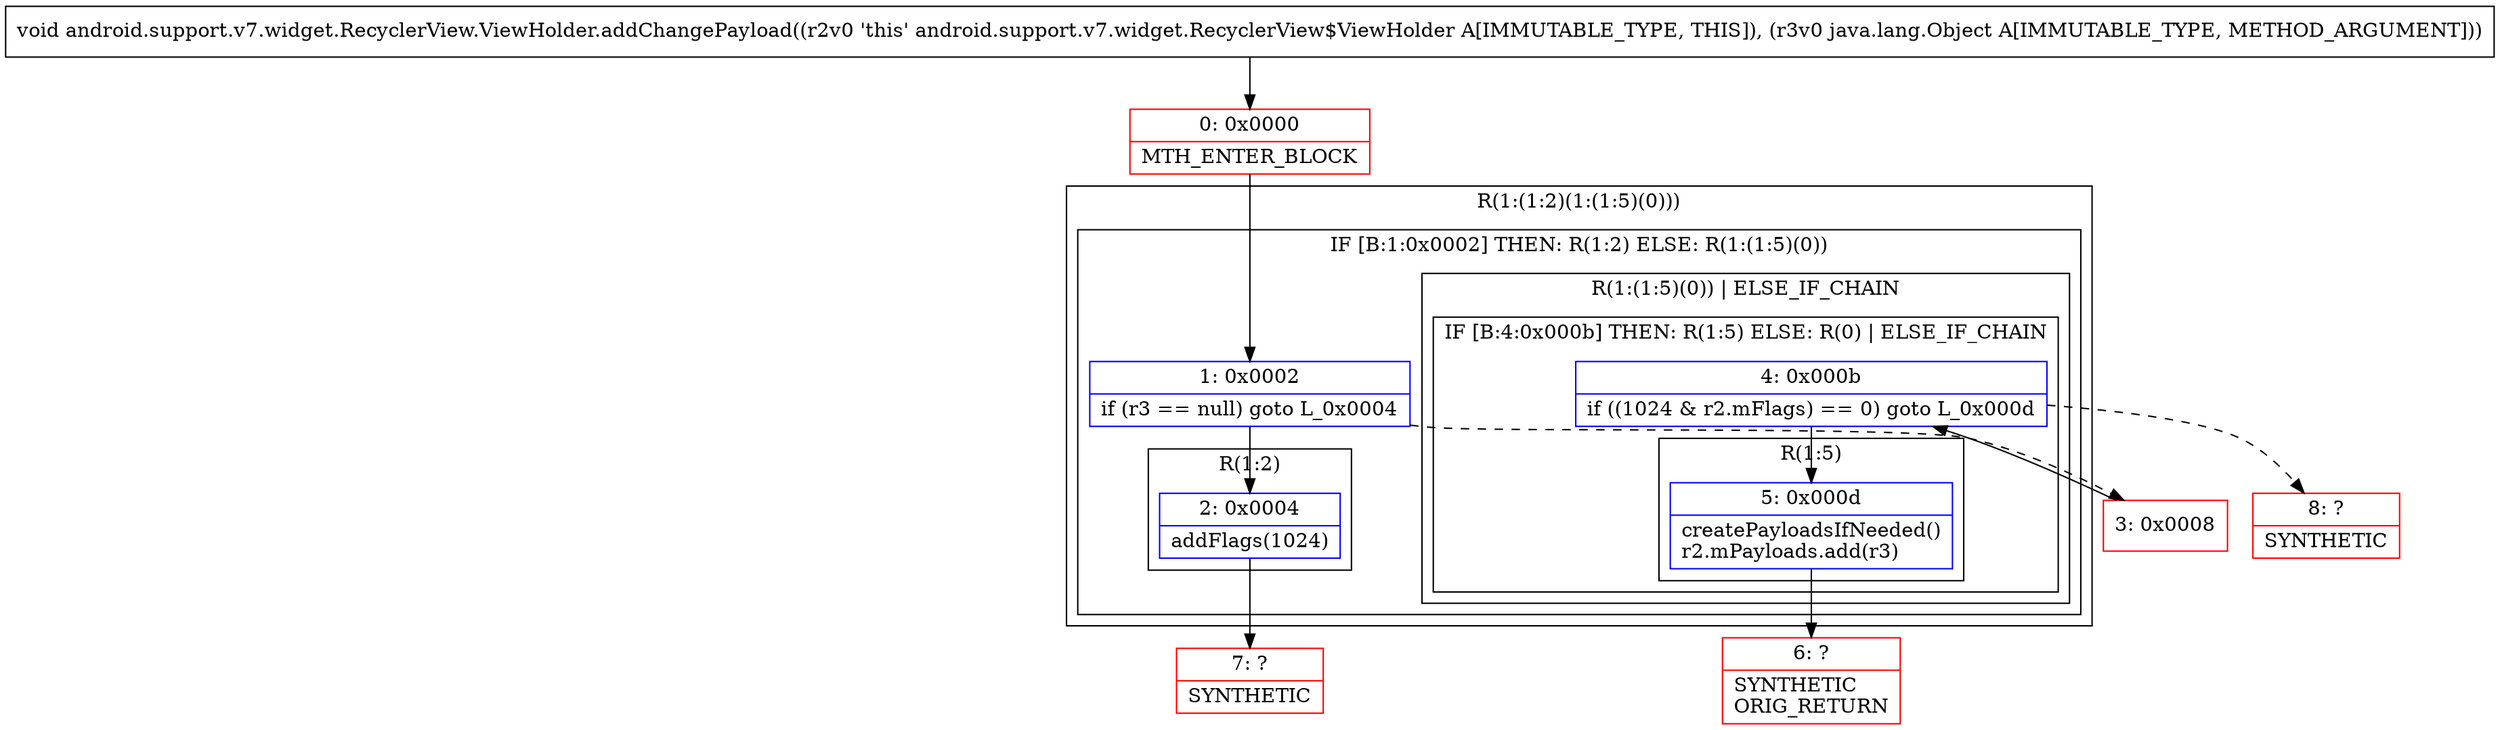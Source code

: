digraph "CFG forandroid.support.v7.widget.RecyclerView.ViewHolder.addChangePayload(Ljava\/lang\/Object;)V" {
subgraph cluster_Region_545144272 {
label = "R(1:(1:2)(1:(1:5)(0)))";
node [shape=record,color=blue];
subgraph cluster_IfRegion_1132564724 {
label = "IF [B:1:0x0002] THEN: R(1:2) ELSE: R(1:(1:5)(0))";
node [shape=record,color=blue];
Node_1 [shape=record,label="{1\:\ 0x0002|if (r3 == null) goto L_0x0004\l}"];
subgraph cluster_Region_61177086 {
label = "R(1:2)";
node [shape=record,color=blue];
Node_2 [shape=record,label="{2\:\ 0x0004|addFlags(1024)\l}"];
}
subgraph cluster_Region_125273814 {
label = "R(1:(1:5)(0)) | ELSE_IF_CHAIN\l";
node [shape=record,color=blue];
subgraph cluster_IfRegion_1454811989 {
label = "IF [B:4:0x000b] THEN: R(1:5) ELSE: R(0) | ELSE_IF_CHAIN\l";
node [shape=record,color=blue];
Node_4 [shape=record,label="{4\:\ 0x000b|if ((1024 & r2.mFlags) == 0) goto L_0x000d\l}"];
subgraph cluster_Region_436180807 {
label = "R(1:5)";
node [shape=record,color=blue];
Node_5 [shape=record,label="{5\:\ 0x000d|createPayloadsIfNeeded()\lr2.mPayloads.add(r3)\l}"];
}
subgraph cluster_Region_823482890 {
label = "R(0)";
node [shape=record,color=blue];
}
}
}
}
}
Node_0 [shape=record,color=red,label="{0\:\ 0x0000|MTH_ENTER_BLOCK\l}"];
Node_3 [shape=record,color=red,label="{3\:\ 0x0008}"];
Node_6 [shape=record,color=red,label="{6\:\ ?|SYNTHETIC\lORIG_RETURN\l}"];
Node_7 [shape=record,color=red,label="{7\:\ ?|SYNTHETIC\l}"];
Node_8 [shape=record,color=red,label="{8\:\ ?|SYNTHETIC\l}"];
MethodNode[shape=record,label="{void android.support.v7.widget.RecyclerView.ViewHolder.addChangePayload((r2v0 'this' android.support.v7.widget.RecyclerView$ViewHolder A[IMMUTABLE_TYPE, THIS]), (r3v0 java.lang.Object A[IMMUTABLE_TYPE, METHOD_ARGUMENT])) }"];
MethodNode -> Node_0;
Node_1 -> Node_2;
Node_1 -> Node_3[style=dashed];
Node_2 -> Node_7;
Node_4 -> Node_5;
Node_4 -> Node_8[style=dashed];
Node_5 -> Node_6;
Node_0 -> Node_1;
Node_3 -> Node_4;
}

